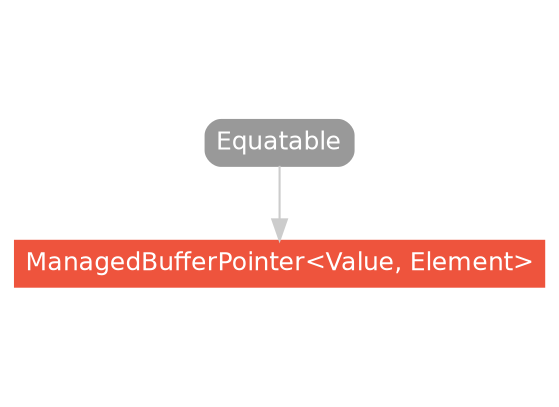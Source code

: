 strict digraph "ManagedBufferPointer<Value, Element> - Type Hierarchy - SwiftDoc.org" {
    pad="0.1,0.8"
    node [shape=box, style="filled,rounded", color="#999999", fillcolor="#999999", fontcolor=white, fontname=Helvetica, fontnames="Helvetica,sansserif", fontsize=12, margin="0.07,0.05", height="0.3"]
    edge [color="#cccccc"]
    "Equatable" [URL="/protocol/Equatable/"]
    "ManagedBufferPointer<Value, Element>" [URL="/type/ManagedBufferPointer/", style="filled", fillcolor="#ee543d", color="#ee543d"]    "Equatable" -> "ManagedBufferPointer<Value, Element>"
    subgraph Types {
        rank = max; "ManagedBufferPointer<Value, Element>";
    }
}